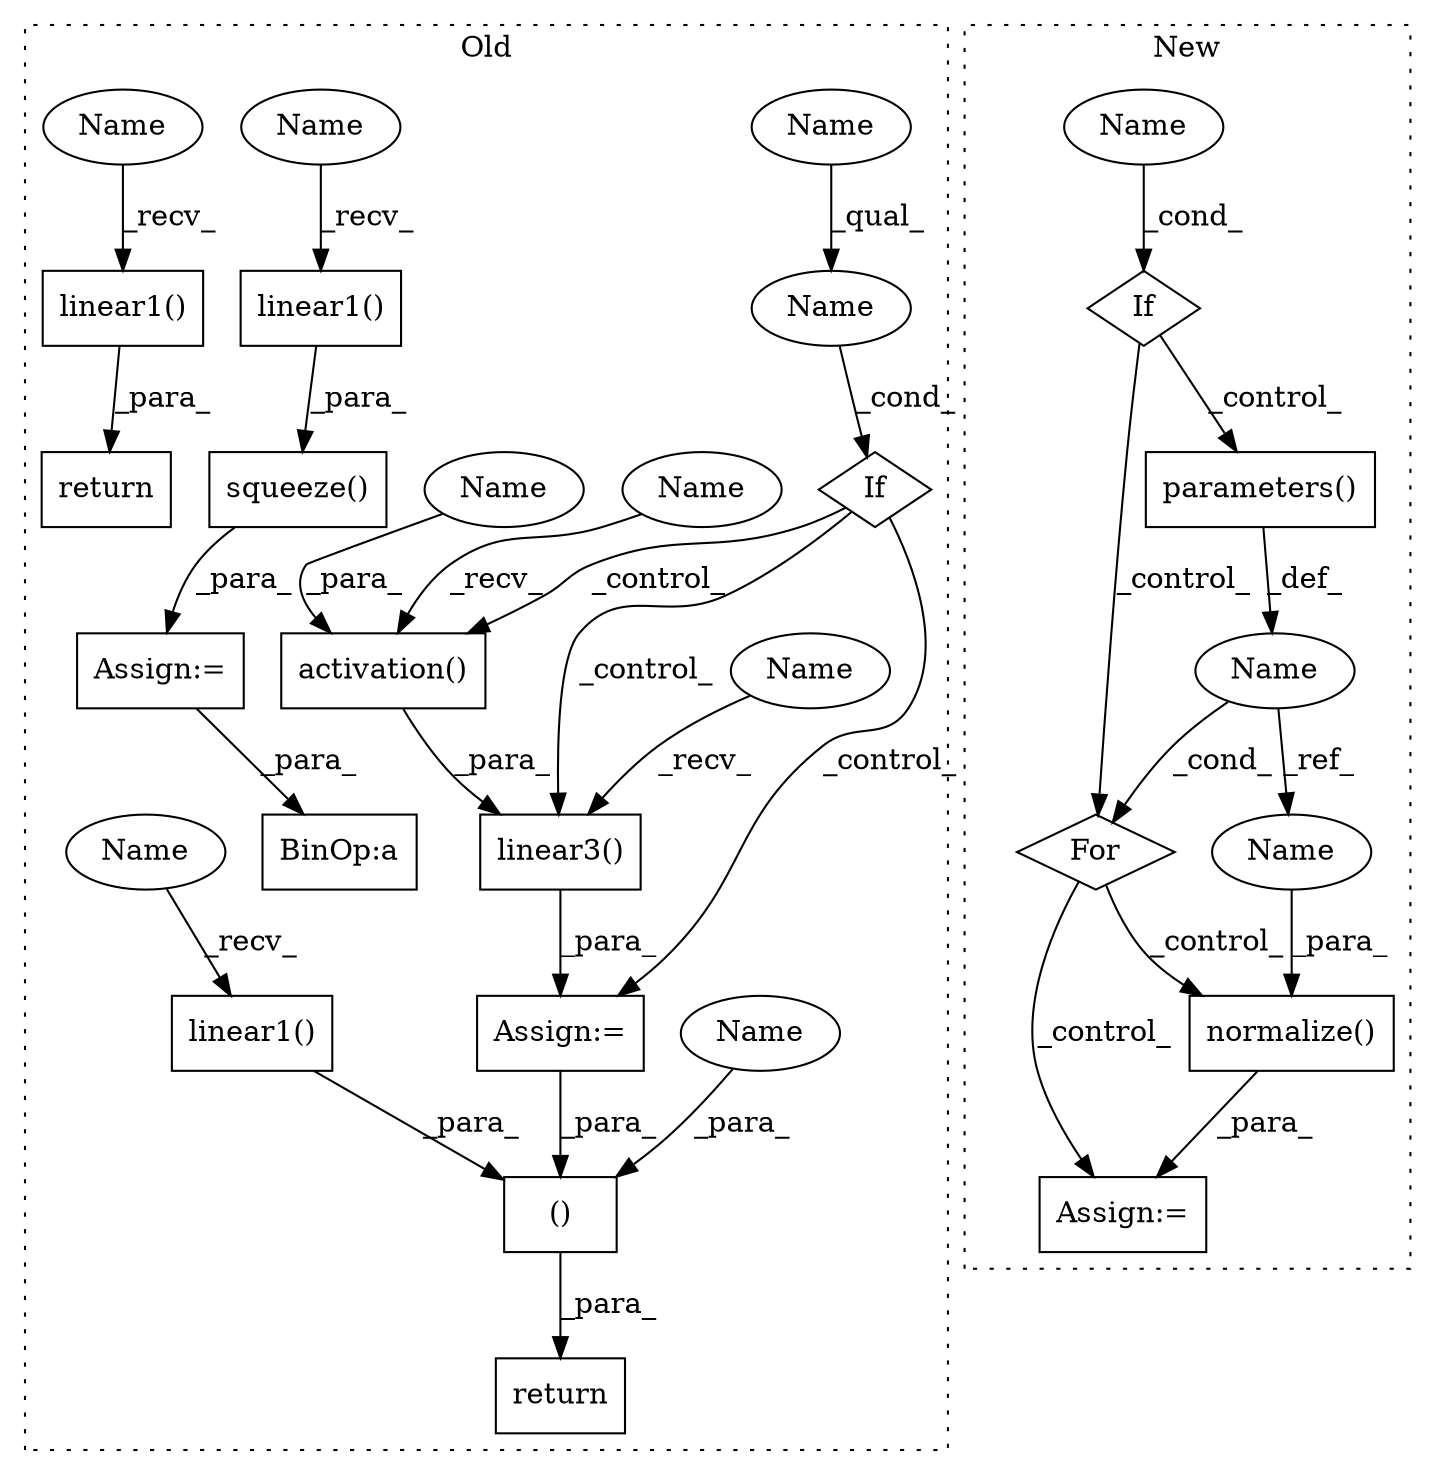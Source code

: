 digraph G {
subgraph cluster0 {
1 [label="linear1()" a="75" s="11254,11268" l="13,1" shape="box"];
5 [label="Assign:=" a="68" s="11237" l="3" shape="box"];
6 [label="linear1()" a="75" s="10701,10715" l="13,1" shape="box"];
8 [label="()" a="54" s="11123" l="26" shape="box"];
9 [label="linear1()" a="75" s="11490,11504" l="13,1" shape="box"];
10 [label="BinOp:a" a="82" s="11380" l="3" shape="box"];
14 [label="Assign:=" a="68" s="10882" l="3" shape="box"];
15 [label="squeeze()" a="75" s="11240,11269" l="14,1" shape="box"];
16 [label="return" a="93" s="11568" l="7" shape="box"];
17 [label="If" a="96" s="10828" l="3" shape="diamond"];
18 [label="linear3()" a="75" s="10885,10924" l="13,1" shape="box"];
19 [label="Name" a="87" s="10831" l="20" shape="ellipse"];
20 [label="activation()" a="75" s="10898,10923" l="16,1" shape="box"];
21 [label="return" a="93" s="11107" l="7" shape="box"];
22 [label="Name" a="87" s="11125" l="9" shape="ellipse"];
23 [label="Name" a="87" s="10914" l="9" shape="ellipse"];
24 [label="Name" a="87" s="10831" l="4" shape="ellipse"];
25 [label="Name" a="87" s="11254" l="4" shape="ellipse"];
26 [label="Name" a="87" s="10898" l="4" shape="ellipse"];
27 [label="Name" a="87" s="11490" l="4" shape="ellipse"];
28 [label="Name" a="87" s="10885" l="4" shape="ellipse"];
29 [label="Name" a="87" s="10701" l="4" shape="ellipse"];
label = "Old";
style="dotted";
}
subgraph cluster1 {
2 [label="For" a="107" s="8300,8334" l="4,26" shape="diamond"];
3 [label="Name" a="87" s="8304" l="1" shape="ellipse"];
4 [label="Assign:=" a="68" s="8361" l="3" shape="box"];
7 [label="If" a="96" s="8253" l="3" shape="diamond"];
11 [label="parameters()" a="75" s="8309" l="25" shape="box"];
12 [label="normalize()" a="75" s="8364,8377" l="12,8" shape="box"];
13 [label="Name" a="87" s="8256" l="22" shape="ellipse"];
30 [label="Name" a="87" s="8376" l="1" shape="ellipse"];
label = "New";
style="dotted";
}
1 -> 15 [label="_para_"];
2 -> 4 [label="_control_"];
2 -> 12 [label="_control_"];
3 -> 2 [label="_cond_"];
3 -> 30 [label="_ref_"];
5 -> 10 [label="_para_"];
6 -> 8 [label="_para_"];
7 -> 11 [label="_control_"];
7 -> 2 [label="_control_"];
8 -> 21 [label="_para_"];
9 -> 16 [label="_para_"];
11 -> 3 [label="_def_"];
12 -> 4 [label="_para_"];
13 -> 7 [label="_cond_"];
14 -> 8 [label="_para_"];
15 -> 5 [label="_para_"];
17 -> 20 [label="_control_"];
17 -> 18 [label="_control_"];
17 -> 14 [label="_control_"];
18 -> 14 [label="_para_"];
19 -> 17 [label="_cond_"];
20 -> 18 [label="_para_"];
22 -> 8 [label="_para_"];
23 -> 20 [label="_para_"];
24 -> 19 [label="_qual_"];
25 -> 1 [label="_recv_"];
26 -> 20 [label="_recv_"];
27 -> 9 [label="_recv_"];
28 -> 18 [label="_recv_"];
29 -> 6 [label="_recv_"];
30 -> 12 [label="_para_"];
}